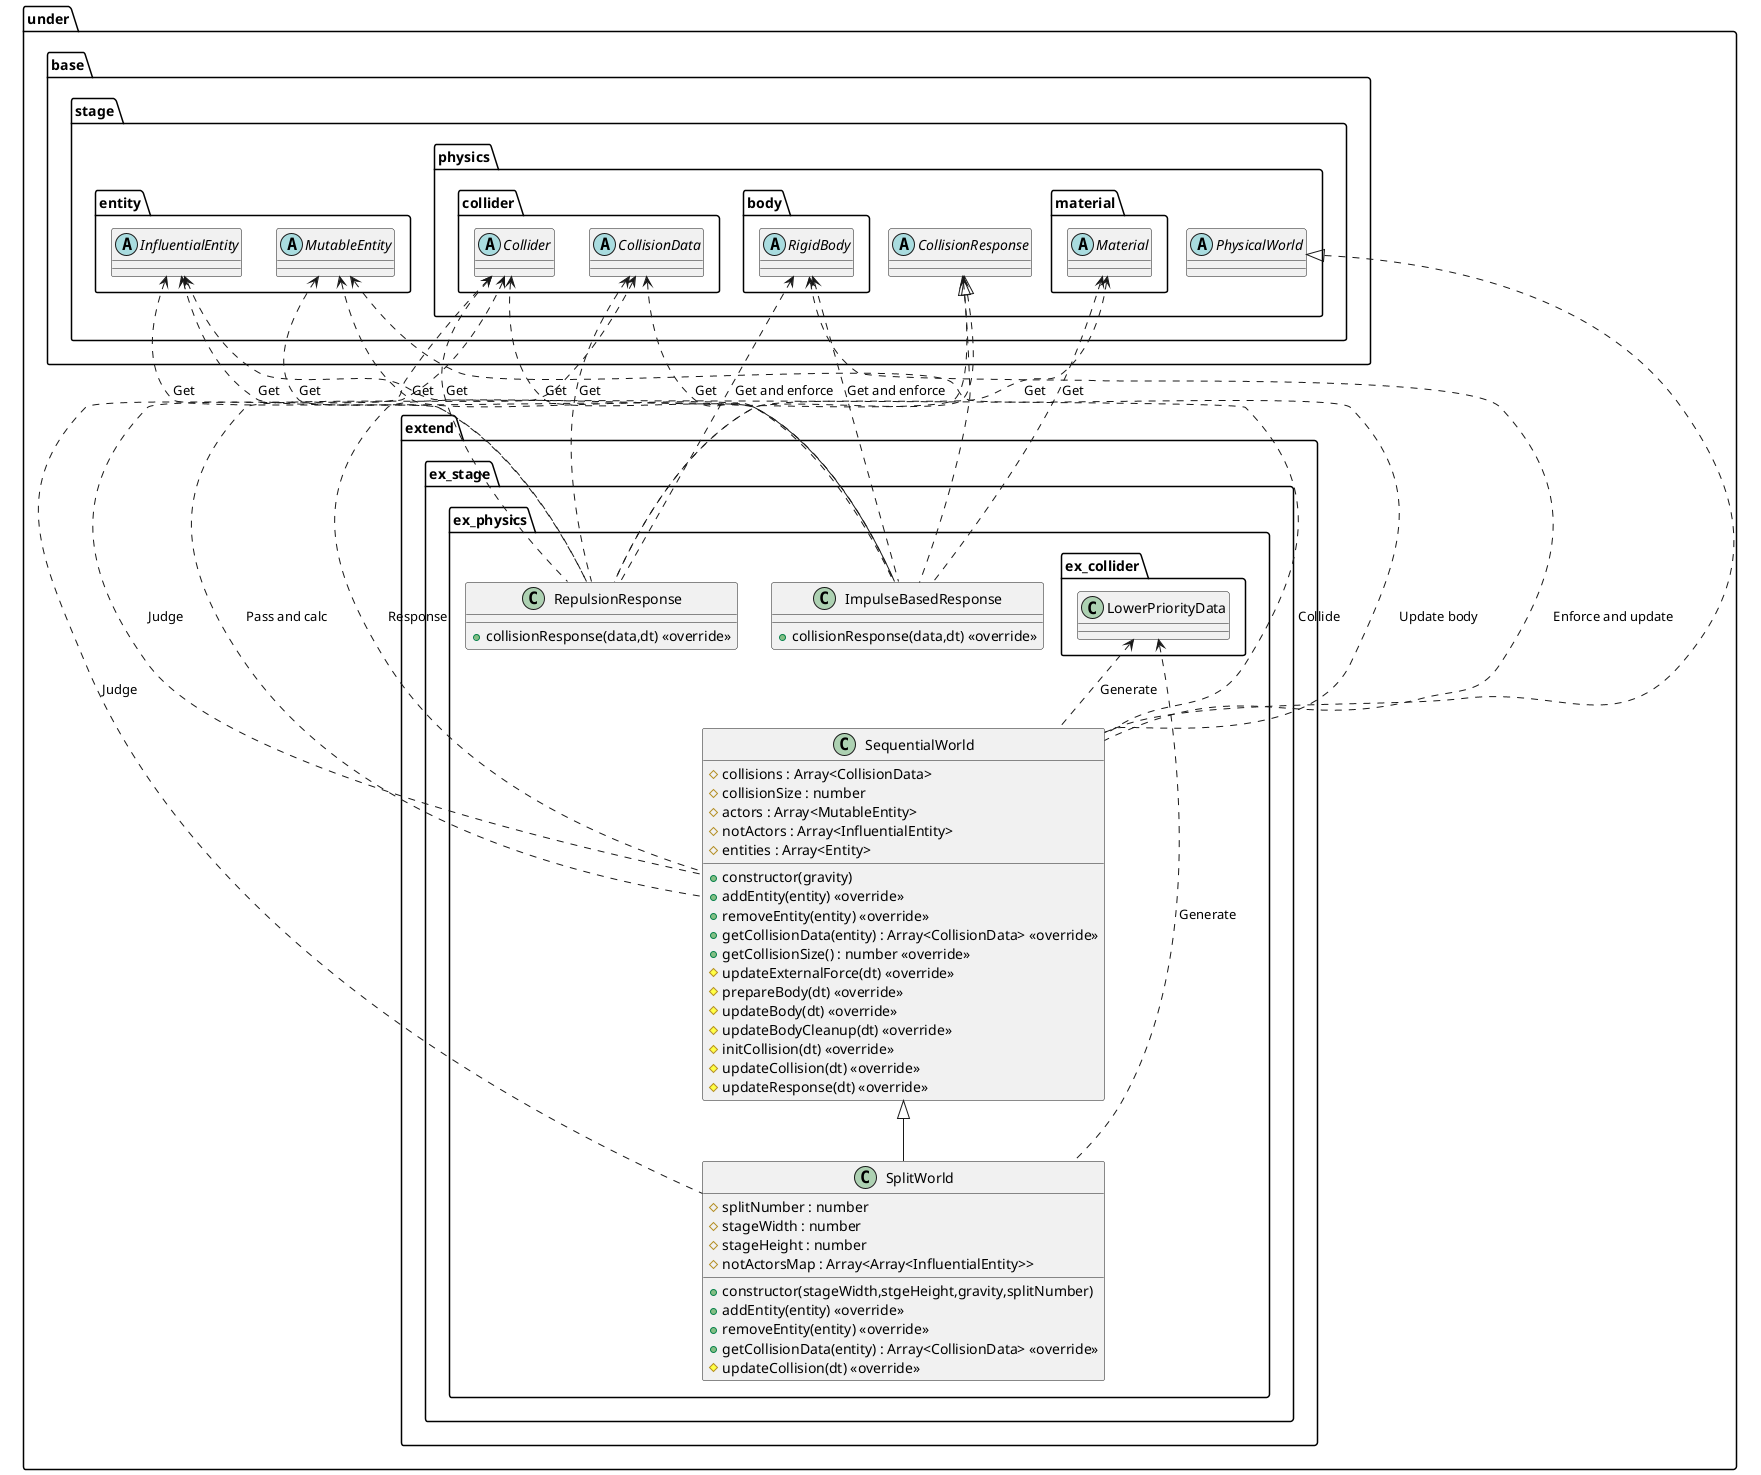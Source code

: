 @startuml StageExtend
package under {
    package extend {
        package ex_stage {
            package ex_physics {
                class SequentialWorld {
                    +constructor(gravity)
                    #collisions : Array<CollisionData>
                    #collisionSize : number
                    #actors : Array<MutableEntity>
                    #notActors : Array<InfluentialEntity>
                    #entities : Array<Entity>
                    +addEntity(entity) <<override>>
                    +removeEntity(entity) <<override>>
                    +getCollisionData(entity) : Array<CollisionData> <<override>>
                    +getCollisionSize() : number <<override>>
                    #updateExternalForce(dt) <<override>>
                    #prepareBody(dt) <<override>>
                    #updateBody(dt) <<override>>
                    #updateBodyCleanup(dt) <<override>>
                    #initCollision(dt) <<override>>
                    #updateCollision(dt) <<override>>
                    #updateResponse(dt) <<override>>
                }
                class SplitWorld {
                    +constructor(stageWidth,stgeHeight,gravity,splitNumber)
                    #splitNumber : number
                    #stageWidth : number
                    #stageHeight : number
                    #notActorsMap : Array<Array<InfluentialEntity>>
                    +addEntity(entity) <<override>>
                    +removeEntity(entity) <<override>>
                    +getCollisionData(entity) : Array<CollisionData> <<override>>
                    #updateCollision(dt) <<override>>
                }
                class ImpulseBasedResponse {
                    +collisionResponse(data,dt) <<override>>
                }
                class RepulsionResponse {
                    +collisionResponse(data,dt) <<override>>
                }
            }
        }
    }
}

package under {
    package base {
        package stage {
            package physics {
                abstract PhysicalWorld
                abstract CollisionResponse
                package material {
                    abstract Material
                }
                package collider {
                    abstract Collider
                    abstract CollisionData
                }
                package body {
                    abstract RigidBody
                }
            }
            package entity {
                abstract InfluentialEntity
                abstract MutableEntity
            }
        }
    }
    package extend {
        package ex_stage {
            package ex_physics {
                package ex_collider {
                    class LowerPriorityData
                }
            }
        }
    }
}

InfluentialEntity <.. SequentialWorld : Collide
MutableEntity <.. SequentialWorld : Update body
CollisionData <.. SequentialWorld : Pass and calc
Collider <.. SequentialWorld : Judge
RigidBody <.. SequentialWorld : Enforce and update
CollisionResponse <.. SequentialWorld : Response
LowerPriorityData <.. SequentialWorld : Generate

Collider <.. SplitWorld : Judge
LowerPriorityData <.. SplitWorld : Generate

RigidBody <.. ImpulseBasedResponse : Get and enforce
Material <.. ImpulseBasedResponse : Get
Collider <.. ImpulseBasedResponse : Get
InfluentialEntity <.. ImpulseBasedResponse : Get
MutableEntity <.. ImpulseBasedResponse : Get
CollisionData <.. ImpulseBasedResponse : Get

RigidBody <.. RepulsionResponse : Get and enforce
Material <.. RepulsionResponse : Get
Collider <.. RepulsionResponse : Get
InfluentialEntity <.. RepulsionResponse : Get
CollisionData <.. RepulsionResponse : Get
MutableEntity <.. RepulsionResponse : Get

PhysicalWorld <|.. SequentialWorld
SequentialWorld <|-- SplitWorld
CollisionResponse <|.. ImpulseBasedResponse
CollisionResponse <|.. RepulsionResponse

@enduml
